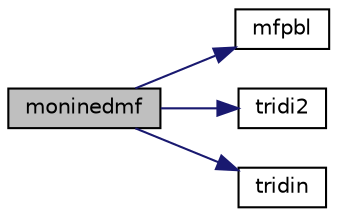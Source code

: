 digraph "moninedmf"
{
  edge [fontname="Helvetica",fontsize="10",labelfontname="Helvetica",labelfontsize="10"];
  node [fontname="Helvetica",fontsize="10",shape=record];
  rankdir="LR";
  Node0 [label="moninedmf",height=0.2,width=0.4,color="black", fillcolor="grey75", style="filled", fontcolor="black"];
  Node0 -> Node1 [color="midnightblue",fontsize="10",style="solid",fontname="Helvetica"];
  Node1 [label="mfpbl",height=0.2,width=0.4,color="black", fillcolor="white", style="filled",URL="$mfpbl_8f.html#a5787e718b62c0502c0734303a16cd8ed",tooltip="This subroutine is used for calculating the mass flux and updraft properties. "];
  Node0 -> Node2 [color="midnightblue",fontsize="10",style="solid",fontname="Helvetica"];
  Node2 [label="tridi2",height=0.2,width=0.4,color="black", fillcolor="white", style="filled",URL="$group___h_e_d_m_e_f.html#ga80bebdc639adaba3ed0ed2ea2f24315e",tooltip="Routine to solve the tridiagonal system to calculate temperature and moisture at ; part of two-part p..."];
  Node0 -> Node3 [color="midnightblue",fontsize="10",style="solid",fontname="Helvetica"];
  Node3 [label="tridin",height=0.2,width=0.4,color="black", fillcolor="white", style="filled",URL="$moninedmf_8f.html#ab77885fe7ace4ef00558157788778408",tooltip="Routine to solve the tridiagonal system to calculate u- and v-momentum at ; part of two-part process ..."];
}
